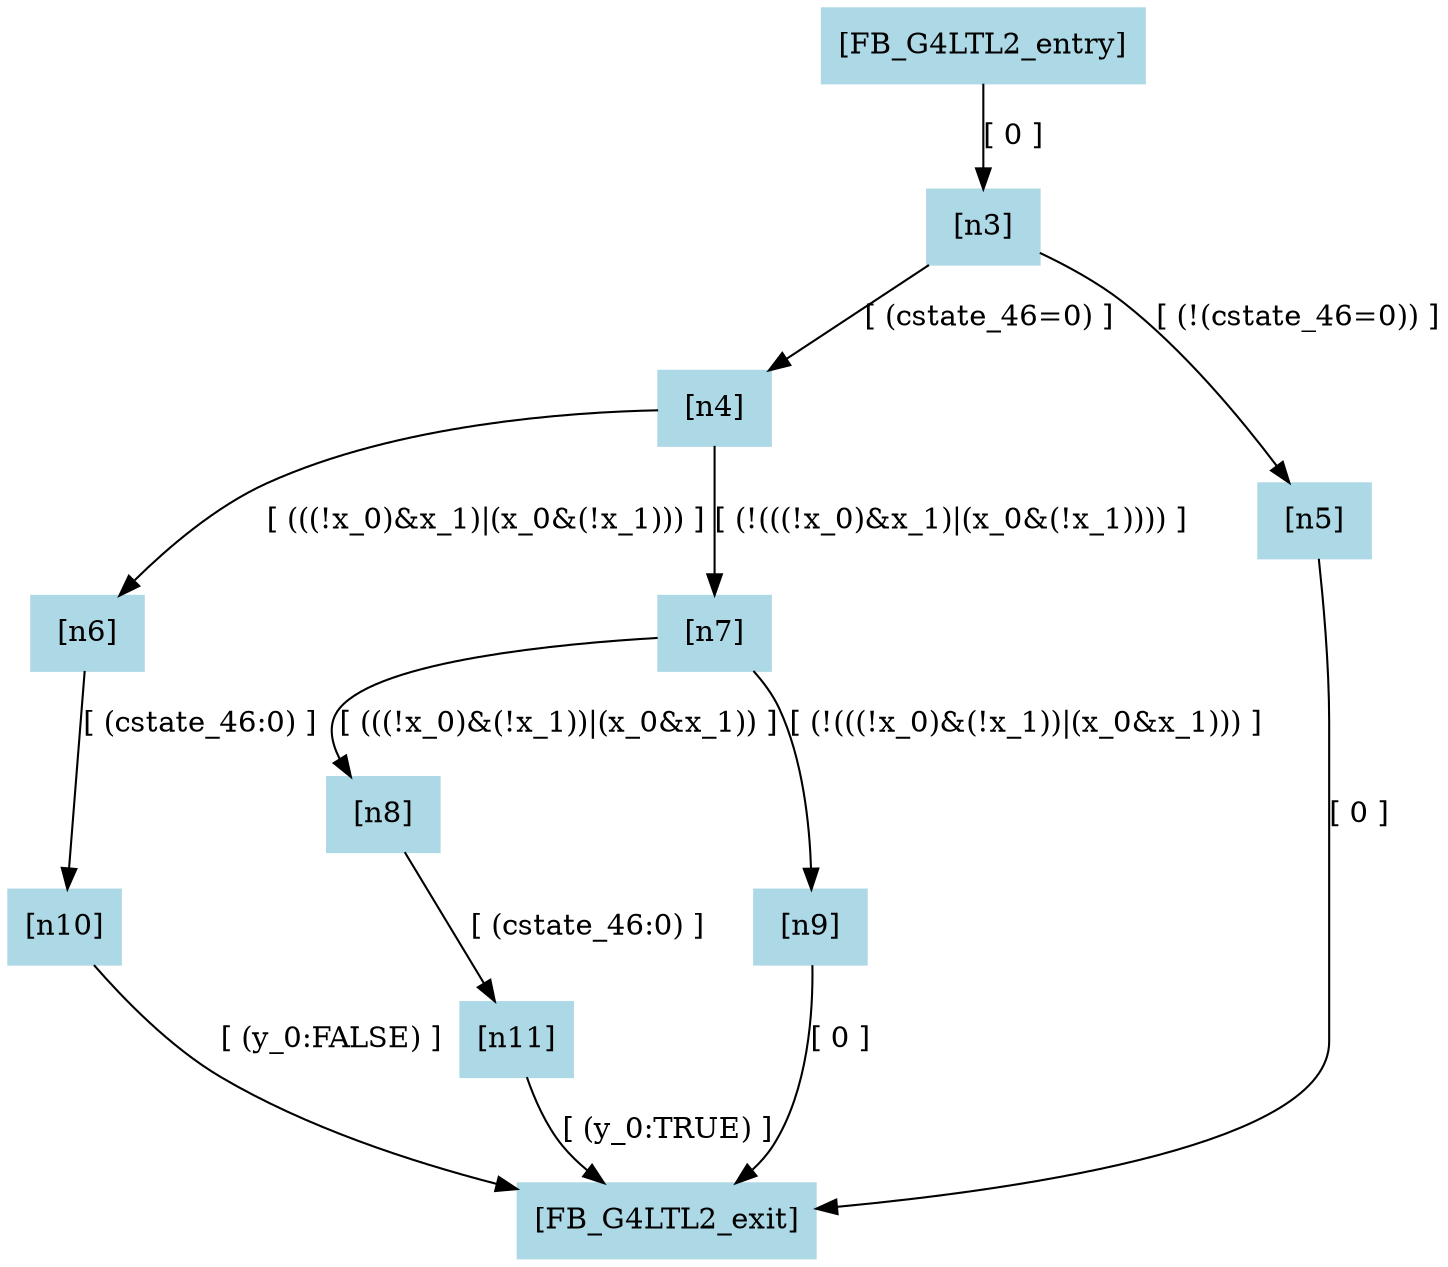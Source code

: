digraph "FB_G4LTL2" {
"[FB_G4LTL2_entry]" [label="[FB_G4LTL2_entry]", color=lightblue,style=filled,shape=box]
"[n3]" [label="[n3]", color=lightblue,style=filled,shape=box]
"[n4]" [label="[n4]", color=lightblue,style=filled,shape=box]
"[n5]" [label="[n5]", color=lightblue,style=filled,shape=box]
"[n6]" [label="[n6]", color=lightblue,style=filled,shape=box]
"[n7]" [label="[n7]", color=lightblue,style=filled,shape=box]
"[n8]" [label="[n8]", color=lightblue,style=filled,shape=box]
"[n9]" [label="[n9]", color=lightblue,style=filled,shape=box]
"[n10]" [label="[n10]", color=lightblue,style=filled,shape=box]
"[n11]" [label="[n11]", color=lightblue,style=filled,shape=box]
"[FB_G4LTL2_exit]" [label="[FB_G4LTL2_exit]", color=lightblue,style=filled,shape=box]
"[FB_G4LTL2_entry]" -> "[n3]" [label="[ 0 ]",color=black]
"[n3]" -> "[n4]" [label="[ (cstate_46=0) ]",color=black]
"[n3]" -> "[n5]" [label="[ (!(cstate_46=0)) ]",color=black]
"[n5]" -> "[FB_G4LTL2_exit]" [label="[ 0 ]",color=black]
"[n4]" -> "[n6]" [label="[ (((!x_0)&x_1)|(x_0&(!x_1))) ]",color=black]
"[n4]" -> "[n7]" [label="[ (!(((!x_0)&x_1)|(x_0&(!x_1)))) ]",color=black]
"[n7]" -> "[n8]" [label="[ (((!x_0)&(!x_1))|(x_0&x_1)) ]",color=black]
"[n7]" -> "[n9]" [label="[ (!(((!x_0)&(!x_1))|(x_0&x_1))) ]",color=black]
"[n9]" -> "[FB_G4LTL2_exit]" [label="[ 0 ]",color=black]
"[n6]" -> "[n10]" [label="[ (cstate_46:0) ]",color=black]
"[n10]" -> "[FB_G4LTL2_exit]" [label="[ (y_0:FALSE) ]",color=black]
"[n8]" -> "[n11]" [label="[ (cstate_46:0) ]",color=black]
"[n11]" -> "[FB_G4LTL2_exit]" [label="[ (y_0:TRUE) ]",color=black]
}

